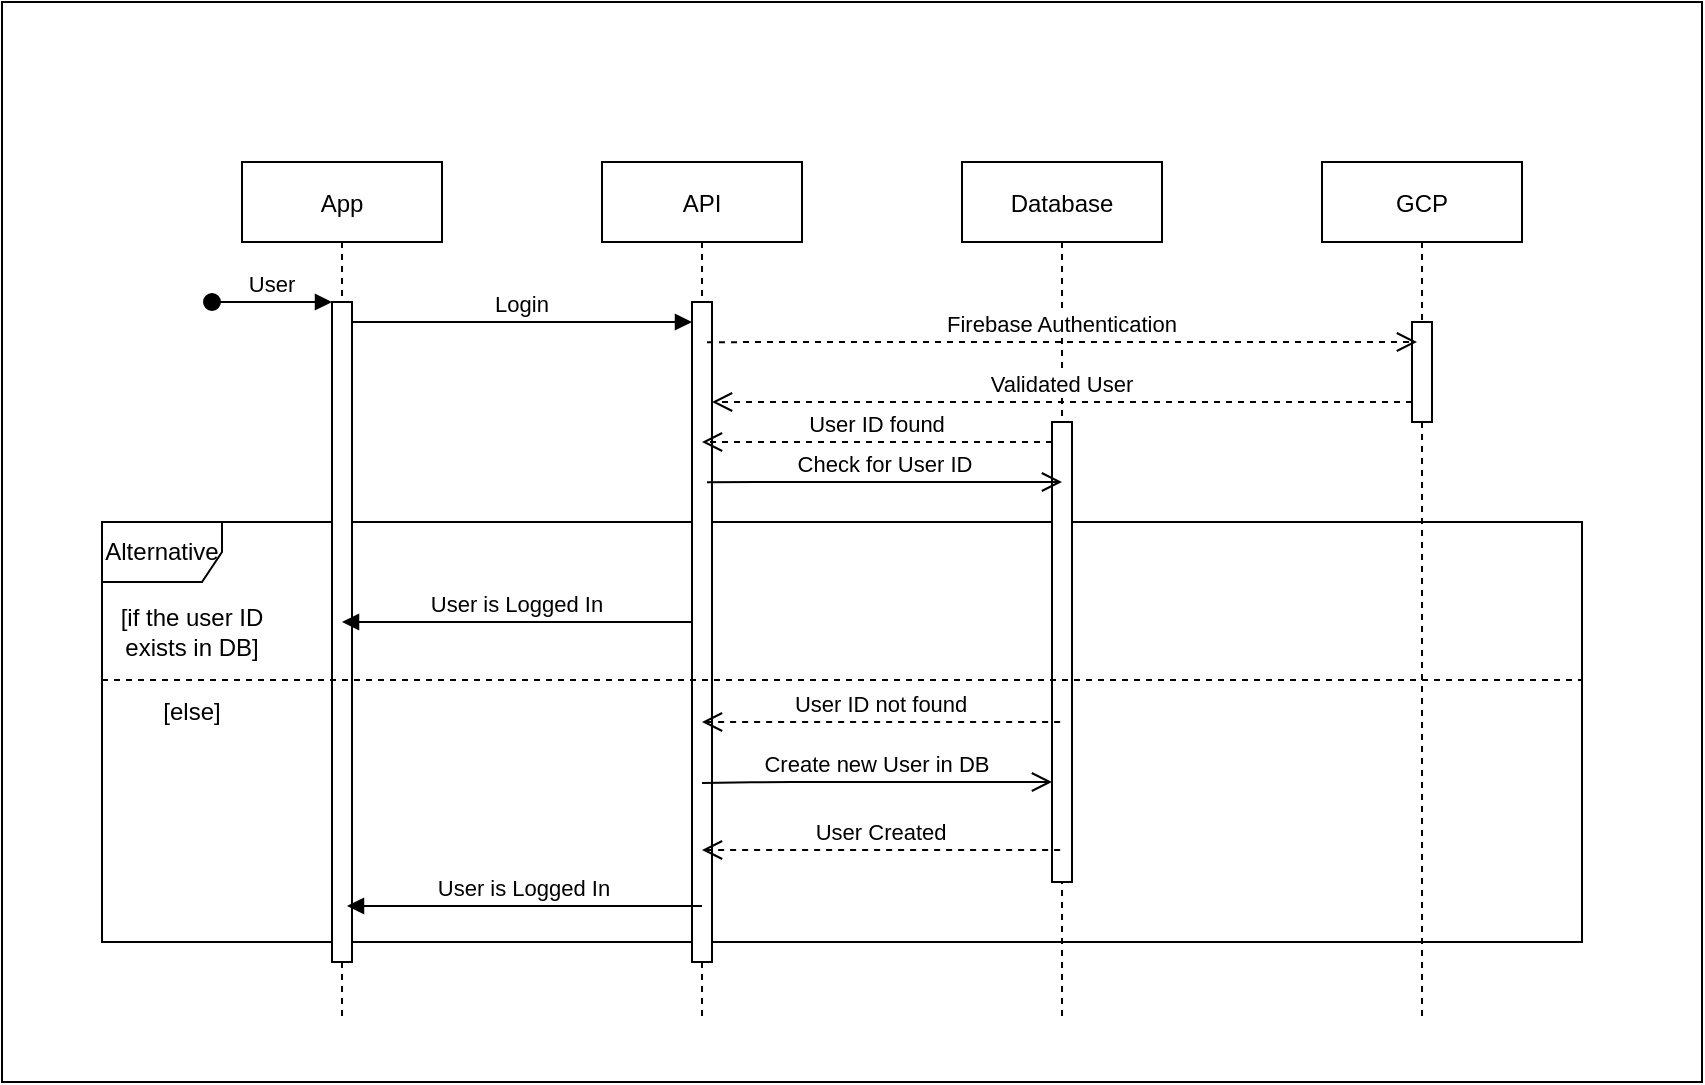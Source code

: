 <mxfile version="15.7.3" type="device"><diagram id="fUZ3s9OgRumpMq3zyQhZ" name="Page-1"><mxGraphModel dx="786" dy="448" grid="1" gridSize="10" guides="1" tooltips="1" connect="1" arrows="1" fold="1" page="1" pageScale="1" pageWidth="850" pageHeight="1100" math="0" shadow="0"><root><mxCell id="0"/><mxCell id="1" parent="0"/><mxCell id="mDaEwQYyIEVj2DyrmLb7-1" value="" style="rounded=0;whiteSpace=wrap;html=1;" vertex="1" parent="1"><mxGeometry width="850" height="540" as="geometry"/></mxCell><mxCell id="mDaEwQYyIEVj2DyrmLb7-2" value="Alternative" style="shape=umlFrame;whiteSpace=wrap;html=1;" vertex="1" parent="1"><mxGeometry x="50" y="260" width="740" height="210" as="geometry"/></mxCell><mxCell id="mDaEwQYyIEVj2DyrmLb7-3" value="App" style="shape=umlLifeline;perimeter=lifelinePerimeter;container=1;collapsible=0;recursiveResize=0;rounded=0;shadow=0;strokeWidth=1;" vertex="1" parent="1"><mxGeometry x="120" y="80" width="100" height="430" as="geometry"/></mxCell><mxCell id="mDaEwQYyIEVj2DyrmLb7-4" value="" style="points=[];perimeter=orthogonalPerimeter;rounded=0;shadow=0;strokeWidth=1;" vertex="1" parent="mDaEwQYyIEVj2DyrmLb7-3"><mxGeometry x="45" y="70" width="10" height="330" as="geometry"/></mxCell><mxCell id="mDaEwQYyIEVj2DyrmLb7-5" value="User" style="verticalAlign=bottom;startArrow=oval;endArrow=block;startSize=8;shadow=0;strokeWidth=1;" edge="1" parent="mDaEwQYyIEVj2DyrmLb7-3" target="mDaEwQYyIEVj2DyrmLb7-4"><mxGeometry relative="1" as="geometry"><mxPoint x="-15" y="70" as="sourcePoint"/></mxGeometry></mxCell><mxCell id="mDaEwQYyIEVj2DyrmLb7-6" value="API" style="shape=umlLifeline;perimeter=lifelinePerimeter;container=1;collapsible=0;recursiveResize=0;rounded=0;shadow=0;strokeWidth=1;" vertex="1" parent="1"><mxGeometry x="300" y="80" width="100" height="430" as="geometry"/></mxCell><mxCell id="mDaEwQYyIEVj2DyrmLb7-7" value="" style="points=[];perimeter=orthogonalPerimeter;rounded=0;shadow=0;strokeWidth=1;" vertex="1" parent="mDaEwQYyIEVj2DyrmLb7-6"><mxGeometry x="45" y="70" width="10" height="330" as="geometry"/></mxCell><mxCell id="mDaEwQYyIEVj2DyrmLb7-8" value="Login" style="verticalAlign=bottom;endArrow=block;entryX=0;entryY=0;shadow=0;strokeWidth=1;" edge="1" parent="mDaEwQYyIEVj2DyrmLb7-6"><mxGeometry relative="1" as="geometry"><mxPoint x="-125" y="80" as="sourcePoint"/><mxPoint x="45" y="80.0" as="targetPoint"/><Array as="points"><mxPoint x="-60" y="80"/></Array></mxGeometry></mxCell><mxCell id="mDaEwQYyIEVj2DyrmLb7-9" value="User is Logged In" style="verticalAlign=bottom;endArrow=block;shadow=0;strokeWidth=1;" edge="1" parent="mDaEwQYyIEVj2DyrmLb7-6"><mxGeometry relative="1" as="geometry"><mxPoint x="45" y="230" as="sourcePoint"/><mxPoint x="-130" y="230" as="targetPoint"/></mxGeometry></mxCell><mxCell id="mDaEwQYyIEVj2DyrmLb7-10" value="Database" style="shape=umlLifeline;perimeter=lifelinePerimeter;container=1;collapsible=0;recursiveResize=0;rounded=0;shadow=0;strokeWidth=1;" vertex="1" parent="1"><mxGeometry x="480" y="80" width="100" height="430" as="geometry"/></mxCell><mxCell id="mDaEwQYyIEVj2DyrmLb7-11" value="" style="points=[];perimeter=orthogonalPerimeter;rounded=0;shadow=0;strokeWidth=1;" vertex="1" parent="mDaEwQYyIEVj2DyrmLb7-10"><mxGeometry x="45" y="130" width="10" height="230" as="geometry"/></mxCell><mxCell id="mDaEwQYyIEVj2DyrmLb7-12" value="Validated User" style="verticalAlign=bottom;endArrow=open;dashed=1;endSize=8;exitX=0;exitY=0.95;shadow=0;strokeWidth=1;" edge="1" parent="mDaEwQYyIEVj2DyrmLb7-10" target="mDaEwQYyIEVj2DyrmLb7-7"><mxGeometry relative="1" as="geometry"><mxPoint x="55" y="120.0" as="targetPoint"/><mxPoint x="225" y="120.0" as="sourcePoint"/></mxGeometry></mxCell><mxCell id="mDaEwQYyIEVj2DyrmLb7-13" value="GCP" style="shape=umlLifeline;perimeter=lifelinePerimeter;container=1;collapsible=0;recursiveResize=0;rounded=0;shadow=0;strokeWidth=1;" vertex="1" parent="1"><mxGeometry x="660" y="80" width="100" height="430" as="geometry"/></mxCell><mxCell id="mDaEwQYyIEVj2DyrmLb7-14" value="" style="points=[];perimeter=orthogonalPerimeter;rounded=0;shadow=0;strokeWidth=1;" vertex="1" parent="mDaEwQYyIEVj2DyrmLb7-13"><mxGeometry x="45" y="80" width="10" height="50" as="geometry"/></mxCell><mxCell id="mDaEwQYyIEVj2DyrmLb7-15" value="Firebase Authentication" style="verticalAlign=bottom;endArrow=open;dashed=1;endSize=8;exitX=1;exitY=0.167;shadow=0;strokeWidth=1;exitDx=0;exitDy=0;exitPerimeter=0;" edge="1" parent="1"><mxGeometry relative="1" as="geometry"><mxPoint x="707.5" y="170" as="targetPoint"/><mxPoint x="352.5" y="170.12" as="sourcePoint"/><Array as="points"><mxPoint x="387.5" y="170"/><mxPoint x="487.5" y="170"/></Array></mxGeometry></mxCell><mxCell id="mDaEwQYyIEVj2DyrmLb7-16" value="[if the user ID exists in DB]" style="text;html=1;strokeColor=none;fillColor=none;align=center;verticalAlign=middle;whiteSpace=wrap;rounded=0;" vertex="1" parent="1"><mxGeometry x="50" y="300" width="90" height="30" as="geometry"/></mxCell><mxCell id="mDaEwQYyIEVj2DyrmLb7-17" value="" style="endArrow=none;dashed=1;html=1;rounded=0;" edge="1" parent="1"><mxGeometry width="50" height="50" relative="1" as="geometry"><mxPoint x="50" y="339" as="sourcePoint"/><mxPoint x="790" y="339" as="targetPoint"/></mxGeometry></mxCell><mxCell id="mDaEwQYyIEVj2DyrmLb7-18" value="Check for User ID" style="verticalAlign=bottom;endArrow=open;endSize=8;exitX=1;exitY=0.167;shadow=0;strokeWidth=1;exitDx=0;exitDy=0;exitPerimeter=0;" edge="1" parent="1"><mxGeometry relative="1" as="geometry"><mxPoint x="530" y="240" as="targetPoint"/><mxPoint x="352.5" y="240.12" as="sourcePoint"/><Array as="points"><mxPoint x="387.5" y="240"/><mxPoint x="487.5" y="240"/></Array></mxGeometry></mxCell><mxCell id="mDaEwQYyIEVj2DyrmLb7-19" value="User ID found" style="verticalAlign=bottom;endArrow=open;dashed=1;endSize=8;shadow=0;strokeWidth=1;" edge="1" parent="1" source="mDaEwQYyIEVj2DyrmLb7-11"><mxGeometry relative="1" as="geometry"><mxPoint x="350" y="220" as="targetPoint"/><mxPoint x="730.0" y="280.0" as="sourcePoint"/></mxGeometry></mxCell><mxCell id="mDaEwQYyIEVj2DyrmLb7-20" value="User is Logged In" style="verticalAlign=bottom;endArrow=block;shadow=0;strokeWidth=1;" edge="1" parent="1"><mxGeometry relative="1" as="geometry"><mxPoint x="350" y="452" as="sourcePoint"/><mxPoint x="172.5" y="452" as="targetPoint"/></mxGeometry></mxCell><mxCell id="mDaEwQYyIEVj2DyrmLb7-21" value="[else]" style="text;html=1;strokeColor=none;fillColor=none;align=center;verticalAlign=middle;whiteSpace=wrap;rounded=0;" vertex="1" parent="1"><mxGeometry x="50" y="340" width="90" height="30" as="geometry"/></mxCell><mxCell id="mDaEwQYyIEVj2DyrmLb7-22" value="Create new User in DB" style="verticalAlign=bottom;endArrow=open;endSize=8;shadow=0;strokeWidth=1;" edge="1" parent="1"><mxGeometry relative="1" as="geometry"><mxPoint x="525" y="390" as="targetPoint"/><mxPoint x="350" y="390.5" as="sourcePoint"/><Array as="points"><mxPoint x="385" y="390"/><mxPoint x="485" y="390"/></Array></mxGeometry></mxCell><mxCell id="mDaEwQYyIEVj2DyrmLb7-23" value="User ID not found" style="verticalAlign=bottom;endArrow=open;dashed=1;endSize=8;shadow=0;strokeWidth=1;entryX=0.093;entryY=0.208;entryDx=0;entryDy=0;entryPerimeter=0;" edge="1" parent="1"><mxGeometry relative="1" as="geometry"><mxPoint x="350" y="360" as="targetPoint"/><mxPoint x="529.07" y="360" as="sourcePoint"/></mxGeometry></mxCell><mxCell id="mDaEwQYyIEVj2DyrmLb7-24" value="User Created" style="verticalAlign=bottom;endArrow=open;dashed=1;endSize=8;shadow=0;strokeWidth=1;entryX=0.093;entryY=0.208;entryDx=0;entryDy=0;entryPerimeter=0;" edge="1" parent="1"><mxGeometry relative="1" as="geometry"><mxPoint x="350" y="424" as="targetPoint"/><mxPoint x="529.07" y="424" as="sourcePoint"/></mxGeometry></mxCell></root></mxGraphModel></diagram></mxfile>